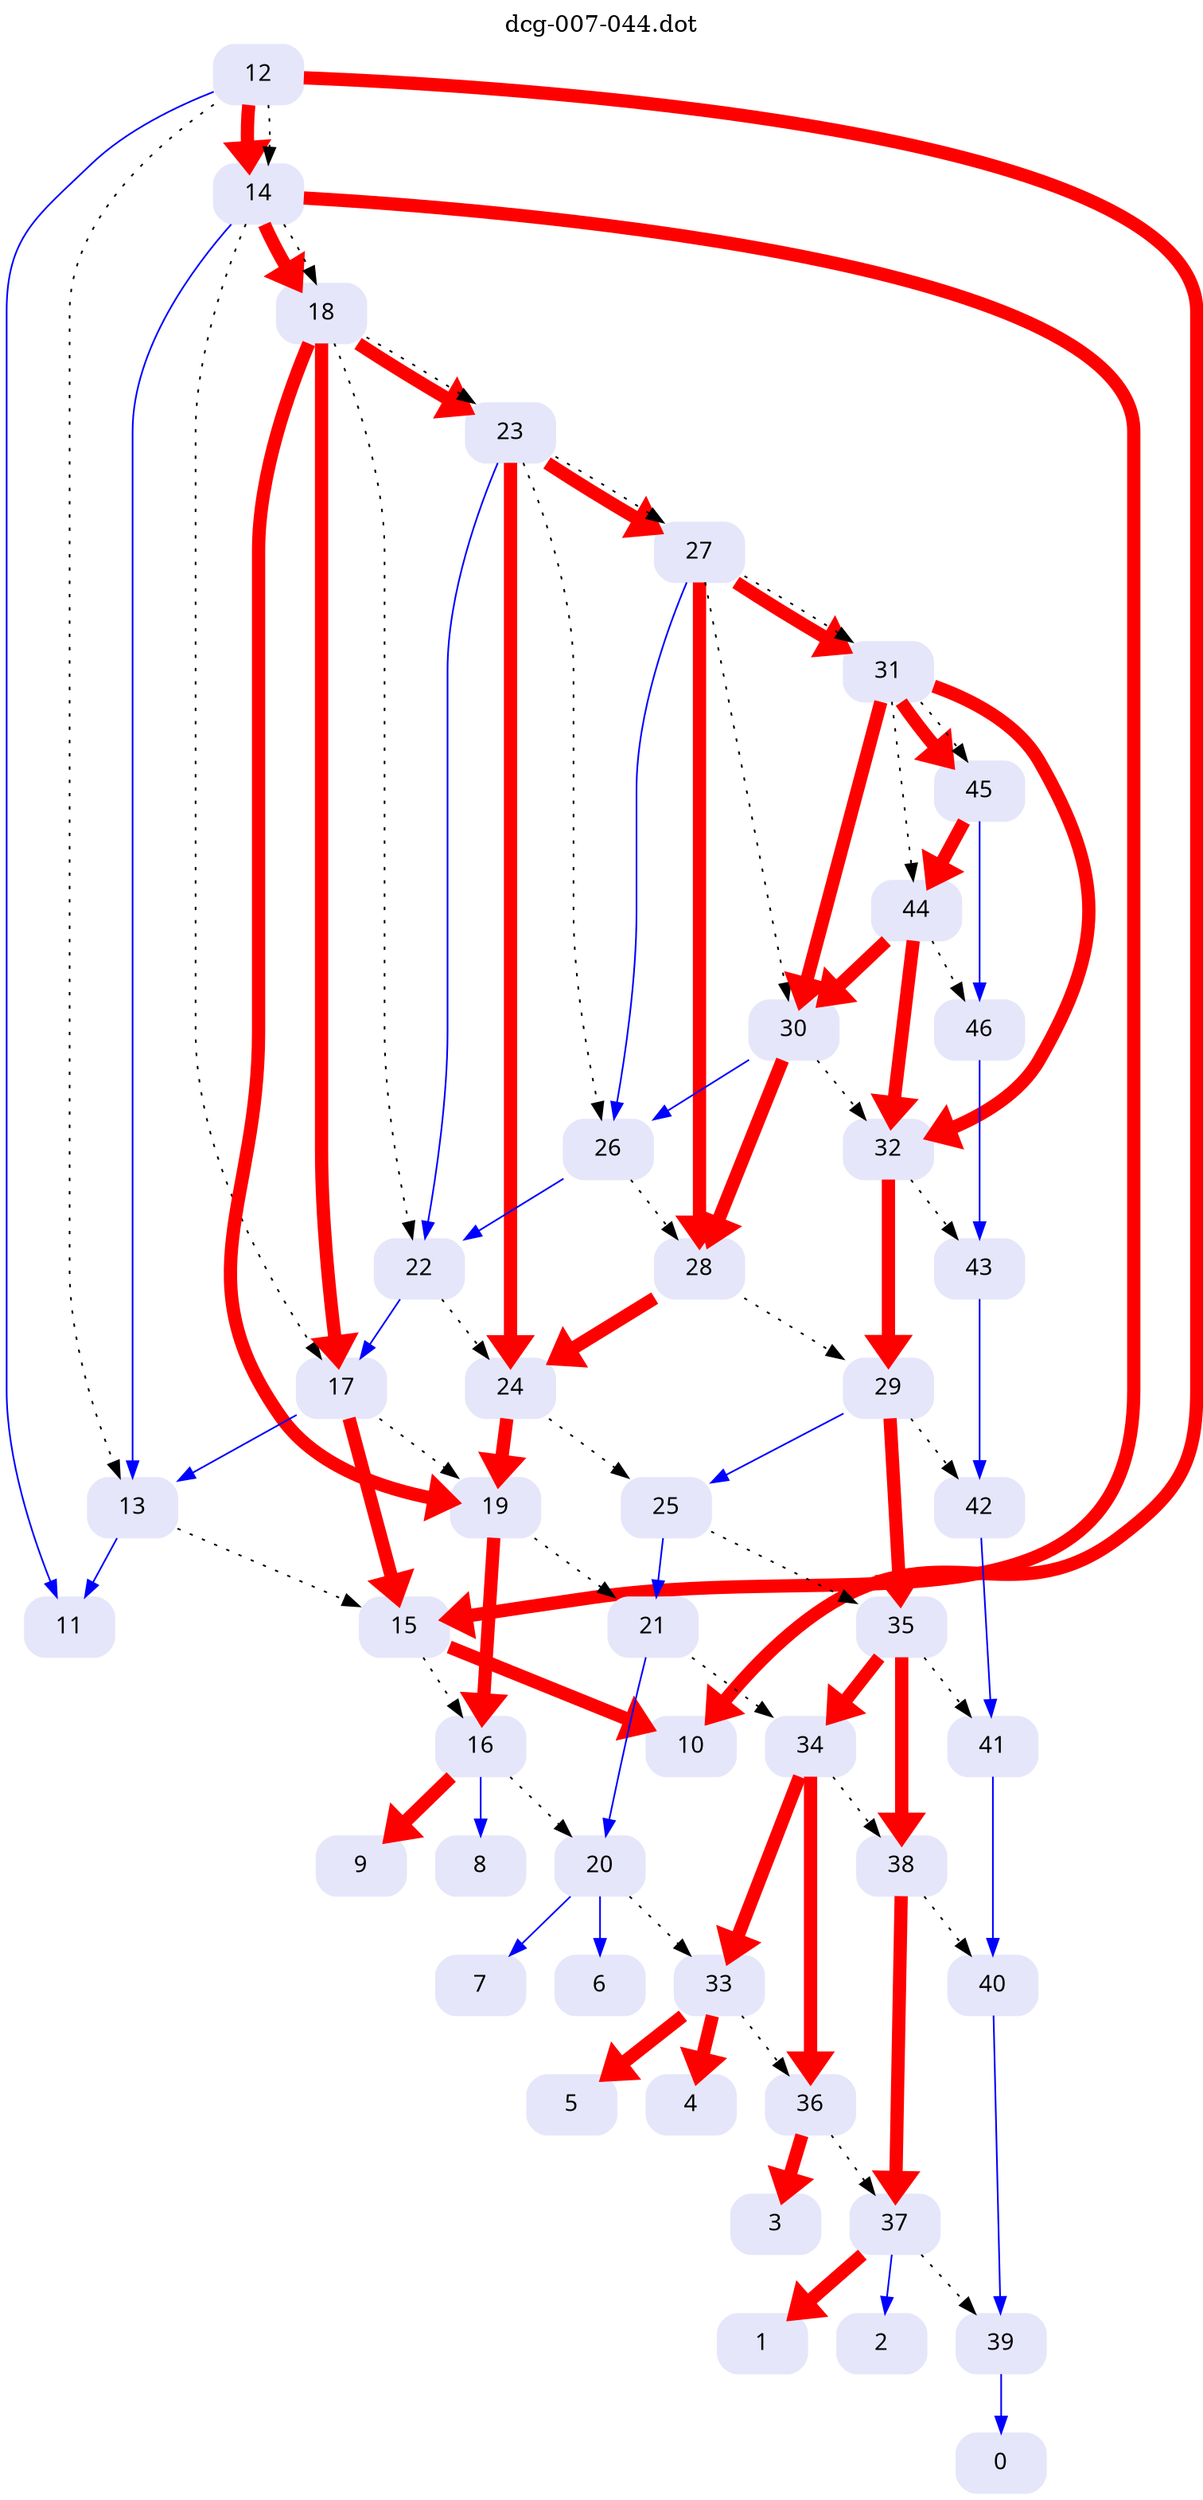 digraph dcg_7 {
  labelloc="t";
  label="dcg-007-044.dot";
  node [fontname="sans-serif"];
  node [shape=box style="rounded,filled"];
  n12 [label="12" color=lavender];
  n12 -> n11 [color=blue penwidth=1];
  n12 -> n10 [color=red penwidth=8];
  n12 -> n14 [color=red penwidth=8];
  n12 -> n13 [style=dotted,label=""];
  n12 -> n14 [style=dotted,label=""];
  n14 [label="14" color=lavender];
  n14 -> n13 [color=blue penwidth=1];
  n14 -> n15 [color=red penwidth=8];
  n14 -> n18 [color=red penwidth=8];
  n14 -> n17 [style=dotted,label=""];
  n14 -> n18 [style=dotted,label=""];
  n18 [label="18" color=lavender];
  n18 -> n17 [color=red penwidth=8];
  n18 -> n19 [color=red penwidth=8];
  n18 -> n23 [color=red penwidth=8];
  n18 -> n22 [style=dotted,label=""];
  n18 -> n23 [style=dotted,label=""];
  n23 [label="23" color=lavender];
  n23 -> n22 [color=blue penwidth=1];
  n23 -> n24 [color=red penwidth=8];
  n23 -> n27 [color=red penwidth=8];
  n23 -> n26 [style=dotted,label=""];
  n23 -> n27 [style=dotted,label=""];
  n27 [label="27" color=lavender];
  n27 -> n26 [color=blue penwidth=1];
  n27 -> n28 [color=red penwidth=8];
  n27 -> n31 [color=red penwidth=8];
  n27 -> n30 [style=dotted,label=""];
  n27 -> n31 [style=dotted,label=""];
  n31 [label="31" color=lavender];
  n31 -> n30 [color=red penwidth=8];
  n31 -> n32 [color=red penwidth=8];
  n31 -> n45 [color=red penwidth=8];
  n31 -> n44 [style=dotted,label=""];
  n31 -> n45 [style=dotted,label=""];
  n45 [label="45" color=lavender];
  n45 -> n44 [color=red penwidth=8];
  n45 -> n46 [color=blue penwidth=1];
  n46 [label="46" color=lavender];
  n46 -> n43 [color=blue penwidth=1];
  n43 [label="43" color=lavender];
  n43 -> n42 [color=blue penwidth=1];
  n42 [label="42" color=lavender];
  n42 -> n41 [color=blue penwidth=1];
  n41 [label="41" color=lavender];
  n41 -> n40 [color=blue penwidth=1];
  n40 [label="40" color=lavender];
  n40 -> n39 [color=blue penwidth=1];
  n39 [label="39" color=lavender];
  n39 -> n0 [color=blue penwidth=1];
  n0 [label="0" color=lavender];
  n44 [label="44" color=lavender];
  n44 -> n30 [color=red penwidth=8];
  n44 -> n32 [color=red penwidth=8];
  n44 -> n46 [style=dotted,label=""];
  n32 [label="32" color=lavender];
  n32 -> n29 [color=red penwidth=8];
  n32 -> n43 [style=dotted,label=""];
  n29 [label="29" color=lavender];
  n29 -> n25 [color=blue penwidth=1];
  n29 -> n35 [color=red penwidth=8];
  n29 -> n42 [style=dotted,label=""];
  n35 [label="35" color=lavender];
  n35 -> n34 [color=red penwidth=8];
  n35 -> n38 [color=red penwidth=8];
  n35 -> n41 [style=dotted,label=""];
  n38 [label="38" color=lavender];
  n38 -> n37 [color=red penwidth=8];
  n38 -> n40 [style=dotted,label=""];
  n37 [label="37" color=lavender];
  n37 -> n2 [color=blue penwidth=1];
  n37 -> n1 [color=red penwidth=8];
  n37 -> n39 [style=dotted,label=""];
  n1 [label="1" color=lavender];
  n2 [label="2" color=lavender];
  n34 [label="34" color=lavender];
  n34 -> n33 [color=red penwidth=8];
  n34 -> n36 [color=red penwidth=8];
  n34 -> n38 [style=dotted,label=""];
  n36 [label="36" color=lavender];
  n36 -> n3 [color=red penwidth=8];
  n36 -> n37 [style=dotted,label=""];
  n3 [label="3" color=lavender];
  n33 [label="33" color=lavender];
  n33 -> n5 [color=red penwidth=8];
  n33 -> n4 [color=red penwidth=8];
  n33 -> n36 [style=dotted,label=""];
  n4 [label="4" color=lavender];
  n5 [label="5" color=lavender];
  n25 [label="25" color=lavender];
  n25 -> n21 [color=blue penwidth=1];
  n25 -> n35 [style=dotted,label=""];
  n21 [label="21" color=lavender];
  n21 -> n20 [color=blue penwidth=1];
  n21 -> n34 [style=dotted,label=""];
  n20 [label="20" color=lavender];
  n20 -> n7 [color=blue penwidth=1];
  n20 -> n6 [color=blue penwidth=1];
  n20 -> n33 [style=dotted,label=""];
  n6 [label="6" color=lavender];
  n7 [label="7" color=lavender];
  n30 [label="30" color=lavender];
  n30 -> n26 [color=blue penwidth=1];
  n30 -> n28 [color=red penwidth=8];
  n30 -> n32 [style=dotted,label=""];
  n28 [label="28" color=lavender];
  n28 -> n24 [color=red penwidth=8];
  n28 -> n29 [style=dotted,label=""];
  n24 [label="24" color=lavender];
  n24 -> n19 [color=red penwidth=8];
  n24 -> n25 [style=dotted,label=""];
  n19 [label="19" color=lavender];
  n19 -> n16 [color=red penwidth=8];
  n19 -> n21 [style=dotted,label=""];
  n16 [label="16" color=lavender];
  n16 -> n9 [color=red penwidth=8];
  n16 -> n8 [color=blue penwidth=1];
  n16 -> n20 [style=dotted,label=""];
  n8 [label="8" color=lavender];
  n9 [label="9" color=lavender];
  n26 [label="26" color=lavender];
  n26 -> n22 [color=blue penwidth=1];
  n26 -> n28 [style=dotted,label=""];
  n22 [label="22" color=lavender];
  n22 -> n17 [color=blue penwidth=1];
  n22 -> n24 [style=dotted,label=""];
  n17 [label="17" color=lavender];
  n17 -> n13 [color=blue penwidth=1];
  n17 -> n15 [color=red penwidth=8];
  n17 -> n19 [style=dotted,label=""];
  n15 [label="15" color=lavender];
  n15 -> n10 [color=red penwidth=8];
  n15 -> n16 [style=dotted,label=""];
  n10 [label="10" color=lavender];
  n13 [label="13" color=lavender];
  n13 -> n11 [color=blue penwidth=1];
  n13 -> n15 [style=dotted,label=""];
  n11 [label="11" color=lavender];
}
